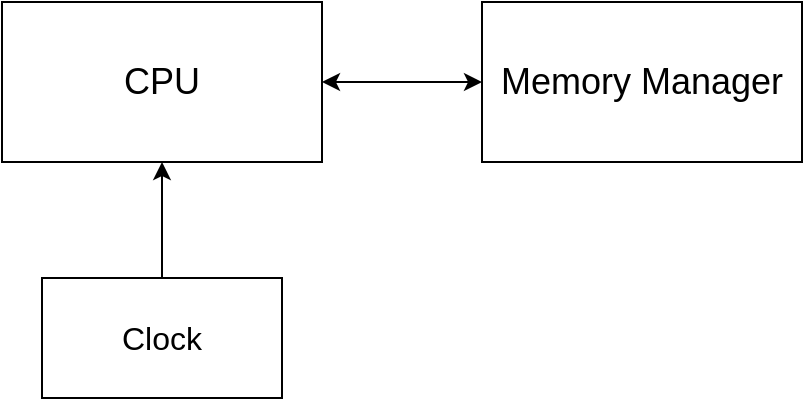 <mxfile version="22.0.2" type="device" pages="3">
  <diagram name="Full System" id="va_s9iIEaOchpqFUqrOk">
    <mxGraphModel dx="1434" dy="879" grid="0" gridSize="10" guides="1" tooltips="1" connect="1" arrows="1" fold="1" page="0" pageScale="1" pageWidth="827" pageHeight="1169" math="0" shadow="0">
      <root>
        <mxCell id="0" />
        <mxCell id="1" parent="0" />
        <UserObject label="&lt;font style=&quot;font-size: 18px;&quot;&gt;CPU&lt;/font&gt;" link="data:page/id,jiLnGrsGsBY2-GUnHAAy" id="p7OoKMkTxG_bL0jUOFh7-2">
          <mxCell style="rounded=0;whiteSpace=wrap;html=1;" parent="1" vertex="1">
            <mxGeometry y="160" width="160" height="80" as="geometry" />
          </mxCell>
        </UserObject>
        <UserObject label="&lt;font style=&quot;font-size: 18px;&quot;&gt;Memory Manager&lt;/font&gt;" link="data:page/id,wsjL0RNhyxBaZ1Djm75f" id="wdDXEH6roOm-xLfS0i3k-1">
          <mxCell style="rounded=0;whiteSpace=wrap;html=1;" parent="1" vertex="1">
            <mxGeometry x="240" y="160" width="160" height="80" as="geometry" />
          </mxCell>
        </UserObject>
        <mxCell id="m5O_9VKzh34u_yqj9oAP-2" style="edgeStyle=orthogonalEdgeStyle;rounded=0;orthogonalLoop=1;jettySize=auto;html=1;exitX=0.5;exitY=0;exitDx=0;exitDy=0;" parent="1" source="m5O_9VKzh34u_yqj9oAP-1" target="p7OoKMkTxG_bL0jUOFh7-2" edge="1">
          <mxGeometry relative="1" as="geometry" />
        </mxCell>
        <mxCell id="m5O_9VKzh34u_yqj9oAP-1" value="&lt;font size=&quot;3&quot;&gt;Clock&lt;br&gt;&lt;/font&gt;" style="rounded=0;whiteSpace=wrap;html=1;" parent="1" vertex="1">
          <mxGeometry x="20" y="298" width="120" height="60" as="geometry" />
        </mxCell>
        <mxCell id="C_Bs2tQBfYPgeg0iYPLI-1" value="" style="endArrow=classic;startArrow=classic;html=1;rounded=0;exitX=1;exitY=0.5;exitDx=0;exitDy=0;entryX=0;entryY=0.5;entryDx=0;entryDy=0;" parent="1" source="p7OoKMkTxG_bL0jUOFh7-2" target="wdDXEH6roOm-xLfS0i3k-1" edge="1">
          <mxGeometry width="50" height="50" relative="1" as="geometry">
            <mxPoint x="213" y="246" as="sourcePoint" />
            <mxPoint x="263" y="196" as="targetPoint" />
          </mxGeometry>
        </mxCell>
      </root>
    </mxGraphModel>
  </diagram>
  <diagram id="jiLnGrsGsBY2-GUnHAAy" name="CPU">
    <mxGraphModel dx="1434" dy="1279" grid="0" gridSize="10" guides="1" tooltips="1" connect="1" arrows="1" fold="1" page="0" pageScale="1" pageWidth="827" pageHeight="1169" math="0" shadow="0">
      <root>
        <mxCell id="0" />
        <mxCell id="1" parent="0" />
        <mxCell id="6t5gz1SmSLg3Di5WGlYL-1" value="&lt;font style=&quot;font-size: 18px;&quot;&gt;Register A&lt;/font&gt;" style="rounded=0;whiteSpace=wrap;html=1;" parent="1" vertex="1">
          <mxGeometry y="120" width="120" height="60" as="geometry" />
        </mxCell>
        <mxCell id="MIkv1AdTT_n2aZepPFWt-1" value="&lt;font style=&quot;font-size: 18px;&quot;&gt;Register F&lt;br&gt;&lt;/font&gt;" style="rounded=0;whiteSpace=wrap;html=1;" parent="1" vertex="1">
          <mxGeometry y="180" width="120" height="60" as="geometry" />
        </mxCell>
        <mxCell id="MIkv1AdTT_n2aZepPFWt-17" style="edgeStyle=orthogonalEdgeStyle;rounded=0;orthogonalLoop=1;jettySize=auto;html=1;exitX=1;exitY=0.5;exitDx=0;exitDy=0;entryX=0;entryY=0.25;entryDx=0;entryDy=0;" parent="1" source="MIkv1AdTT_n2aZepPFWt-2" target="MIkv1AdTT_n2aZepPFWt-8" edge="1">
          <mxGeometry relative="1" as="geometry" />
        </mxCell>
        <mxCell id="MIkv1AdTT_n2aZepPFWt-2" value="&lt;font style=&quot;font-size: 18px;&quot;&gt;Register B&lt;/font&gt;" style="rounded=0;whiteSpace=wrap;html=1;" parent="1" vertex="1">
          <mxGeometry y="240" width="120" height="60" as="geometry" />
        </mxCell>
        <mxCell id="MIkv1AdTT_n2aZepPFWt-16" style="edgeStyle=orthogonalEdgeStyle;rounded=0;orthogonalLoop=1;jettySize=auto;html=1;exitX=1;exitY=0.5;exitDx=0;exitDy=0;entryX=0;entryY=0.75;entryDx=0;entryDy=0;" parent="1" source="MIkv1AdTT_n2aZepPFWt-3" target="MIkv1AdTT_n2aZepPFWt-8" edge="1">
          <mxGeometry relative="1" as="geometry" />
        </mxCell>
        <mxCell id="MIkv1AdTT_n2aZepPFWt-3" value="&lt;font style=&quot;font-size: 18px;&quot;&gt;Register C&lt;/font&gt;" style="rounded=0;whiteSpace=wrap;html=1;" parent="1" vertex="1">
          <mxGeometry y="300" width="120" height="60" as="geometry" />
        </mxCell>
        <mxCell id="MIkv1AdTT_n2aZepPFWt-15" style="edgeStyle=orthogonalEdgeStyle;rounded=0;orthogonalLoop=1;jettySize=auto;html=1;exitX=1;exitY=0.5;exitDx=0;exitDy=0;entryX=0;entryY=0.25;entryDx=0;entryDy=0;" parent="1" source="MIkv1AdTT_n2aZepPFWt-4" target="MIkv1AdTT_n2aZepPFWt-9" edge="1">
          <mxGeometry relative="1" as="geometry" />
        </mxCell>
        <mxCell id="MIkv1AdTT_n2aZepPFWt-4" value="&lt;font style=&quot;font-size: 18px;&quot;&gt;Register D&lt;/font&gt;" style="rounded=0;whiteSpace=wrap;html=1;" parent="1" vertex="1">
          <mxGeometry y="360" width="120" height="60" as="geometry" />
        </mxCell>
        <mxCell id="MIkv1AdTT_n2aZepPFWt-14" style="edgeStyle=orthogonalEdgeStyle;rounded=0;orthogonalLoop=1;jettySize=auto;html=1;exitX=1;exitY=0.5;exitDx=0;exitDy=0;entryX=0;entryY=0.75;entryDx=0;entryDy=0;" parent="1" source="MIkv1AdTT_n2aZepPFWt-5" target="MIkv1AdTT_n2aZepPFWt-9" edge="1">
          <mxGeometry relative="1" as="geometry" />
        </mxCell>
        <mxCell id="MIkv1AdTT_n2aZepPFWt-5" value="&lt;font style=&quot;font-size: 18px;&quot;&gt;Register E&lt;/font&gt;" style="rounded=0;whiteSpace=wrap;html=1;" parent="1" vertex="1">
          <mxGeometry y="420" width="120" height="60" as="geometry" />
        </mxCell>
        <mxCell id="MIkv1AdTT_n2aZepPFWt-12" style="edgeStyle=orthogonalEdgeStyle;rounded=0;orthogonalLoop=1;jettySize=auto;html=1;exitX=1;exitY=0.5;exitDx=0;exitDy=0;entryX=0;entryY=0.25;entryDx=0;entryDy=0;" parent="1" source="MIkv1AdTT_n2aZepPFWt-6" target="MIkv1AdTT_n2aZepPFWt-10" edge="1">
          <mxGeometry relative="1" as="geometry" />
        </mxCell>
        <mxCell id="MIkv1AdTT_n2aZepPFWt-6" value="&lt;font style=&quot;font-size: 18px;&quot;&gt;Register H&lt;/font&gt;" style="rounded=0;whiteSpace=wrap;html=1;" parent="1" vertex="1">
          <mxGeometry y="480" width="120" height="60" as="geometry" />
        </mxCell>
        <mxCell id="MIkv1AdTT_n2aZepPFWt-8" value="&lt;font style=&quot;font-size: 18px;&quot;&gt;Register BC&lt;/font&gt;" style="rounded=0;whiteSpace=wrap;html=1;" parent="1" vertex="1">
          <mxGeometry x="160" y="240" width="120" height="120" as="geometry" />
        </mxCell>
        <mxCell id="MIkv1AdTT_n2aZepPFWt-9" value="&lt;font style=&quot;font-size: 18px;&quot;&gt;Register DE&lt;br&gt;&lt;/font&gt;" style="rounded=0;whiteSpace=wrap;html=1;" parent="1" vertex="1">
          <mxGeometry x="160" y="360" width="120" height="120" as="geometry" />
        </mxCell>
        <mxCell id="MIkv1AdTT_n2aZepPFWt-10" value="&lt;font style=&quot;font-size: 18px;&quot;&gt;Register HL&lt;br&gt;&lt;/font&gt;" style="rounded=0;whiteSpace=wrap;html=1;" parent="1" vertex="1">
          <mxGeometry x="160" y="480" width="120" height="120" as="geometry" />
        </mxCell>
        <mxCell id="MIkv1AdTT_n2aZepPFWt-13" style="edgeStyle=orthogonalEdgeStyle;rounded=0;orthogonalLoop=1;jettySize=auto;html=1;exitX=1;exitY=0.5;exitDx=0;exitDy=0;entryX=0;entryY=0.75;entryDx=0;entryDy=0;" parent="1" source="MIkv1AdTT_n2aZepPFWt-11" target="MIkv1AdTT_n2aZepPFWt-10" edge="1">
          <mxGeometry relative="1" as="geometry" />
        </mxCell>
        <mxCell id="MIkv1AdTT_n2aZepPFWt-11" value="&lt;font style=&quot;font-size: 18px;&quot;&gt;Register L&lt;br&gt;&lt;/font&gt;" style="rounded=0;whiteSpace=wrap;html=1;" parent="1" vertex="1">
          <mxGeometry y="540" width="120" height="60" as="geometry" />
        </mxCell>
        <mxCell id="MIkv1AdTT_n2aZepPFWt-20" value="&lt;font style=&quot;font-size: 18px;&quot;&gt;Register IX&lt;br&gt;&lt;/font&gt;" style="rounded=0;whiteSpace=wrap;html=1;" parent="1" vertex="1">
          <mxGeometry x="160" y="640" width="120" height="120" as="geometry" />
        </mxCell>
        <mxCell id="MIkv1AdTT_n2aZepPFWt-21" value="&lt;font style=&quot;font-size: 18px;&quot;&gt;Register IY&lt;br&gt;&lt;/font&gt;" style="rounded=0;whiteSpace=wrap;html=1;" parent="1" vertex="1">
          <mxGeometry x="160" y="800" width="120" height="120" as="geometry" />
        </mxCell>
        <mxCell id="MIkv1AdTT_n2aZepPFWt-22" value="&lt;font style=&quot;font-size: 18px;&quot;&gt;Register I&lt;br&gt;&lt;/font&gt;" style="rounded=0;whiteSpace=wrap;html=1;" parent="1" vertex="1">
          <mxGeometry y="640" width="120" height="60" as="geometry" />
        </mxCell>
        <mxCell id="MIkv1AdTT_n2aZepPFWt-23" value="&lt;font style=&quot;font-size: 18px;&quot;&gt;Register R&lt;br&gt;&lt;/font&gt;" style="rounded=0;whiteSpace=wrap;html=1;" parent="1" vertex="1">
          <mxGeometry y="700" width="120" height="60" as="geometry" />
        </mxCell>
        <mxCell id="MIkv1AdTT_n2aZepPFWt-24" value="&lt;font style=&quot;font-size: 18px;&quot;&gt;Register SP&lt;br&gt;&lt;/font&gt;" style="rounded=0;whiteSpace=wrap;html=1;" parent="1" vertex="1">
          <mxGeometry x="160" y="-40" width="120" height="120" as="geometry" />
        </mxCell>
        <mxCell id="MIkv1AdTT_n2aZepPFWt-25" value="&lt;font style=&quot;font-size: 18px;&quot;&gt;Register PC&lt;br&gt;&lt;/font&gt;" style="rounded=0;whiteSpace=wrap;html=1;" parent="1" vertex="1">
          <mxGeometry x="160" y="-160" width="120" height="120" as="geometry" />
        </mxCell>
        <mxCell id="MIkv1AdTT_n2aZepPFWt-27" value="&lt;font style=&quot;font-size: 18px;&quot;&gt;Register A&#39;&lt;/font&gt;" style="rounded=0;whiteSpace=wrap;html=1;" parent="1" vertex="1">
          <mxGeometry x="710" y="120" width="120" height="60" as="geometry" />
        </mxCell>
        <mxCell id="MIkv1AdTT_n2aZepPFWt-29" value="&lt;font style=&quot;font-size: 18px;&quot;&gt;Register F&#39;&lt;br&gt;&lt;/font&gt;" style="rounded=0;whiteSpace=wrap;html=1;" parent="1" vertex="1">
          <mxGeometry x="710" y="180" width="120" height="60" as="geometry" />
        </mxCell>
        <mxCell id="MIkv1AdTT_n2aZepPFWt-51" style="edgeStyle=orthogonalEdgeStyle;rounded=0;orthogonalLoop=1;jettySize=auto;html=1;exitX=0;exitY=0.5;exitDx=0;exitDy=0;entryX=1;entryY=0.25;entryDx=0;entryDy=0;" parent="1" source="MIkv1AdTT_n2aZepPFWt-31" target="MIkv1AdTT_n2aZepPFWt-41" edge="1">
          <mxGeometry relative="1" as="geometry" />
        </mxCell>
        <mxCell id="MIkv1AdTT_n2aZepPFWt-31" value="&lt;font style=&quot;font-size: 18px;&quot;&gt;Register B&#39;&lt;/font&gt;" style="rounded=0;whiteSpace=wrap;html=1;" parent="1" vertex="1">
          <mxGeometry x="710" y="240" width="120" height="60" as="geometry" />
        </mxCell>
        <mxCell id="MIkv1AdTT_n2aZepPFWt-50" style="edgeStyle=orthogonalEdgeStyle;rounded=0;orthogonalLoop=1;jettySize=auto;html=1;exitX=0;exitY=0.5;exitDx=0;exitDy=0;entryX=1;entryY=0.75;entryDx=0;entryDy=0;" parent="1" source="MIkv1AdTT_n2aZepPFWt-33" target="MIkv1AdTT_n2aZepPFWt-41" edge="1">
          <mxGeometry relative="1" as="geometry" />
        </mxCell>
        <mxCell id="MIkv1AdTT_n2aZepPFWt-33" value="&lt;font style=&quot;font-size: 18px;&quot;&gt;Register C&#39;&lt;/font&gt;" style="rounded=0;whiteSpace=wrap;html=1;" parent="1" vertex="1">
          <mxGeometry x="710" y="300" width="120" height="60" as="geometry" />
        </mxCell>
        <mxCell id="MIkv1AdTT_n2aZepPFWt-49" style="edgeStyle=orthogonalEdgeStyle;rounded=0;orthogonalLoop=1;jettySize=auto;html=1;exitX=0;exitY=0.5;exitDx=0;exitDy=0;entryX=1;entryY=0.25;entryDx=0;entryDy=0;" parent="1" source="MIkv1AdTT_n2aZepPFWt-35" target="MIkv1AdTT_n2aZepPFWt-42" edge="1">
          <mxGeometry relative="1" as="geometry" />
        </mxCell>
        <mxCell id="MIkv1AdTT_n2aZepPFWt-35" value="&lt;font style=&quot;font-size: 18px;&quot;&gt;Register D&#39;&lt;/font&gt;" style="rounded=0;whiteSpace=wrap;html=1;" parent="1" vertex="1">
          <mxGeometry x="710" y="360" width="120" height="60" as="geometry" />
        </mxCell>
        <mxCell id="MIkv1AdTT_n2aZepPFWt-48" style="edgeStyle=orthogonalEdgeStyle;rounded=0;orthogonalLoop=1;jettySize=auto;html=1;exitX=0;exitY=0.5;exitDx=0;exitDy=0;entryX=1;entryY=0.75;entryDx=0;entryDy=0;" parent="1" source="MIkv1AdTT_n2aZepPFWt-37" target="MIkv1AdTT_n2aZepPFWt-42" edge="1">
          <mxGeometry relative="1" as="geometry" />
        </mxCell>
        <mxCell id="MIkv1AdTT_n2aZepPFWt-37" value="&lt;font style=&quot;font-size: 18px;&quot;&gt;Register E&#39;&lt;/font&gt;" style="rounded=0;whiteSpace=wrap;html=1;" parent="1" vertex="1">
          <mxGeometry x="710" y="420" width="120" height="60" as="geometry" />
        </mxCell>
        <mxCell id="MIkv1AdTT_n2aZepPFWt-47" style="edgeStyle=orthogonalEdgeStyle;rounded=0;orthogonalLoop=1;jettySize=auto;html=1;exitX=0;exitY=0.5;exitDx=0;exitDy=0;entryX=1;entryY=0.25;entryDx=0;entryDy=0;" parent="1" source="MIkv1AdTT_n2aZepPFWt-39" target="MIkv1AdTT_n2aZepPFWt-43" edge="1">
          <mxGeometry relative="1" as="geometry" />
        </mxCell>
        <mxCell id="MIkv1AdTT_n2aZepPFWt-39" value="&lt;font style=&quot;font-size: 18px;&quot;&gt;Register H&#39;&lt;/font&gt;" style="rounded=0;whiteSpace=wrap;html=1;" parent="1" vertex="1">
          <mxGeometry x="710" y="480" width="120" height="60" as="geometry" />
        </mxCell>
        <mxCell id="MIkv1AdTT_n2aZepPFWt-41" value="&lt;font style=&quot;font-size: 18px;&quot;&gt;Register BC&#39;&lt;/font&gt;" style="rounded=0;whiteSpace=wrap;html=1;" parent="1" vertex="1">
          <mxGeometry x="560" y="240" width="120" height="120" as="geometry" />
        </mxCell>
        <mxCell id="MIkv1AdTT_n2aZepPFWt-42" value="&lt;font style=&quot;font-size: 18px;&quot;&gt;Register DE&#39;&lt;br&gt;&lt;/font&gt;" style="rounded=0;whiteSpace=wrap;html=1;" parent="1" vertex="1">
          <mxGeometry x="560" y="360" width="120" height="120" as="geometry" />
        </mxCell>
        <mxCell id="MIkv1AdTT_n2aZepPFWt-43" value="&lt;font style=&quot;font-size: 18px;&quot;&gt;Register HL&#39;&lt;br&gt;&lt;/font&gt;" style="rounded=0;whiteSpace=wrap;html=1;" parent="1" vertex="1">
          <mxGeometry x="560" y="480" width="120" height="120" as="geometry" />
        </mxCell>
        <mxCell id="MIkv1AdTT_n2aZepPFWt-46" style="edgeStyle=orthogonalEdgeStyle;rounded=0;orthogonalLoop=1;jettySize=auto;html=1;exitX=0;exitY=0.5;exitDx=0;exitDy=0;entryX=1;entryY=0.75;entryDx=0;entryDy=0;" parent="1" source="MIkv1AdTT_n2aZepPFWt-45" target="MIkv1AdTT_n2aZepPFWt-43" edge="1">
          <mxGeometry relative="1" as="geometry" />
        </mxCell>
        <mxCell id="MIkv1AdTT_n2aZepPFWt-45" value="&lt;font style=&quot;font-size: 18px;&quot;&gt;Register L&#39;&lt;br&gt;&lt;/font&gt;" style="rounded=0;whiteSpace=wrap;html=1;" parent="1" vertex="1">
          <mxGeometry x="710" y="540" width="120" height="60" as="geometry" />
        </mxCell>
      </root>
    </mxGraphModel>
  </diagram>
  <diagram id="wsjL0RNhyxBaZ1Djm75f" name="Memory Manager">
    <mxGraphModel dx="1434" dy="1279" grid="1" gridSize="10" guides="1" tooltips="1" connect="1" arrows="1" fold="1" page="0" pageScale="1" pageWidth="827" pageHeight="1169" math="0" shadow="0">
      <root>
        <mxCell id="0" />
        <mxCell id="1" parent="0" />
        <mxCell id="mZPPQ0qyflL2fXdQo7t3-27" style="edgeStyle=orthogonalEdgeStyle;rounded=0;orthogonalLoop=1;jettySize=auto;html=1;exitX=1;exitY=0.25;exitDx=0;exitDy=0;entryX=0;entryY=0.5;entryDx=0;entryDy=0;" parent="1" source="mZPPQ0qyflL2fXdQo7t3-1" target="mZPPQ0qyflL2fXdQo7t3-2" edge="1">
          <mxGeometry relative="1" as="geometry" />
        </mxCell>
        <mxCell id="mZPPQ0qyflL2fXdQo7t3-28" style="edgeStyle=orthogonalEdgeStyle;rounded=0;orthogonalLoop=1;jettySize=auto;html=1;exitX=1;exitY=0.75;exitDx=0;exitDy=0;entryX=0;entryY=0.5;entryDx=0;entryDy=0;" parent="1" source="mZPPQ0qyflL2fXdQo7t3-1" target="mZPPQ0qyflL2fXdQo7t3-3" edge="1">
          <mxGeometry relative="1" as="geometry" />
        </mxCell>
        <mxCell id="mZPPQ0qyflL2fXdQo7t3-1" value="&lt;font style=&quot;font-size: 18px;&quot;&gt;Memory Manager&lt;/font&gt;" style="whiteSpace=wrap;html=1;aspect=fixed;" parent="1" vertex="1">
          <mxGeometry x="40" y="80" width="200" height="200" as="geometry" />
        </mxCell>
        <mxCell id="mZPPQ0qyflL2fXdQo7t3-29" style="edgeStyle=orthogonalEdgeStyle;rounded=0;orthogonalLoop=1;jettySize=auto;html=1;exitX=1;exitY=0.5;exitDx=0;exitDy=0;entryX=0;entryY=0.5;entryDx=0;entryDy=0;" parent="1" source="mZPPQ0qyflL2fXdQo7t3-2" target="mZPPQ0qyflL2fXdQo7t3-12" edge="1">
          <mxGeometry relative="1" as="geometry" />
        </mxCell>
        <mxCell id="mZPPQ0qyflL2fXdQo7t3-2" value="&lt;span style=&quot;font-size: 18px;&quot;&gt;ROM (1kb)&lt;/span&gt;" style="rounded=1;whiteSpace=wrap;html=1;" parent="1" vertex="1">
          <mxGeometry x="370" y="80" width="120" height="60" as="geometry" />
        </mxCell>
        <mxCell id="mZPPQ0qyflL2fXdQo7t3-32" style="edgeStyle=orthogonalEdgeStyle;rounded=0;orthogonalLoop=1;jettySize=auto;html=1;exitX=1;exitY=0.5;exitDx=0;exitDy=0;entryX=0;entryY=0.5;entryDx=0;entryDy=0;" parent="1" source="mZPPQ0qyflL2fXdQo7t3-3" target="mZPPQ0qyflL2fXdQo7t3-24" edge="1">
          <mxGeometry relative="1" as="geometry">
            <mxPoint x="590" y="280" as="targetPoint" />
          </mxGeometry>
        </mxCell>
        <mxCell id="mZPPQ0qyflL2fXdQo7t3-3" value="&lt;span style=&quot;font-size: 18px;&quot;&gt;RAM (256b)&lt;br&gt;&lt;/span&gt;" style="rounded=1;whiteSpace=wrap;html=1;" parent="1" vertex="1">
          <mxGeometry x="370" y="140" width="120" height="60" as="geometry" />
        </mxCell>
        <mxCell id="mZPPQ0qyflL2fXdQo7t3-6" value="&lt;font style=&quot;font-size: 18px;&quot;&gt;0x0000&lt;br&gt;&lt;/font&gt;" style="text;html=1;strokeColor=none;fillColor=none;align=center;verticalAlign=middle;whiteSpace=wrap;rounded=0;" parent="1" vertex="1">
          <mxGeometry x="180" y="110" width="60" height="40" as="geometry" />
        </mxCell>
        <mxCell id="mZPPQ0qyflL2fXdQo7t3-7" value="&lt;font style=&quot;font-size: 18px;&quot;&gt;0x8000&lt;br&gt;&lt;/font&gt;" style="text;html=1;strokeColor=none;fillColor=none;align=center;verticalAlign=middle;whiteSpace=wrap;rounded=0;" parent="1" vertex="1">
          <mxGeometry x="180" y="210" width="60" height="40" as="geometry" />
        </mxCell>
        <mxCell id="mZPPQ0qyflL2fXdQo7t3-11" style="edgeStyle=orthogonalEdgeStyle;rounded=0;orthogonalLoop=1;jettySize=auto;html=1;exitX=0.5;exitY=1;exitDx=0;exitDy=0;" parent="1" edge="1">
          <mxGeometry relative="1" as="geometry">
            <mxPoint x="740" y="330" as="sourcePoint" />
            <mxPoint x="740" y="330" as="targetPoint" />
          </mxGeometry>
        </mxCell>
        <mxCell id="mZPPQ0qyflL2fXdQo7t3-12" value="&lt;font style=&quot;font-size: 18px;&quot;&gt;1KB&lt;br&gt;&lt;/font&gt;" style="rounded=0;whiteSpace=wrap;html=1;" parent="1" vertex="1">
          <mxGeometry x="680" y="-30" width="120" height="60" as="geometry" />
        </mxCell>
        <mxCell id="mZPPQ0qyflL2fXdQo7t3-14" value="&lt;font style=&quot;font-size: 18px;&quot;&gt;0x00&lt;/font&gt;" style="text;html=1;strokeColor=none;fillColor=none;align=center;verticalAlign=middle;whiteSpace=wrap;rounded=0;" parent="1" vertex="1">
          <mxGeometry x="610" y="-50" width="60" height="40" as="geometry" />
        </mxCell>
        <mxCell id="mZPPQ0qyflL2fXdQo7t3-15" value="&lt;font style=&quot;font-size: 18px;&quot;&gt;0xFFFF&lt;/font&gt;" style="text;html=1;strokeColor=none;fillColor=none;align=center;verticalAlign=middle;whiteSpace=wrap;rounded=0;" parent="1" vertex="1">
          <mxGeometry x="610" y="370" width="60" height="40" as="geometry" />
        </mxCell>
        <mxCell id="mZPPQ0qyflL2fXdQo7t3-21" value="&lt;font style=&quot;font-size: 18px;&quot;&gt;1KB&lt;br&gt;&lt;/font&gt;" style="rounded=0;whiteSpace=wrap;html=1;" parent="1" vertex="1">
          <mxGeometry x="680" y="30" width="120" height="60" as="geometry" />
        </mxCell>
        <mxCell id="mZPPQ0qyflL2fXdQo7t3-22" value="&lt;font style=&quot;font-size: 18px;&quot;&gt;1KB&lt;br&gt;&lt;/font&gt;" style="rounded=0;whiteSpace=wrap;html=1;" parent="1" vertex="1">
          <mxGeometry x="680" y="90" width="120" height="60" as="geometry" />
        </mxCell>
        <mxCell id="mZPPQ0qyflL2fXdQo7t3-23" value="&lt;font style=&quot;font-size: 18px;&quot;&gt;...&lt;br&gt;&lt;/font&gt;" style="rounded=0;whiteSpace=wrap;html=1;" parent="1" vertex="1">
          <mxGeometry x="680" y="150" width="120" height="60" as="geometry" />
        </mxCell>
        <mxCell id="mZPPQ0qyflL2fXdQo7t3-24" value="&lt;font style=&quot;font-size: 18px;&quot;&gt;256&lt;br&gt;&lt;/font&gt;" style="rounded=0;whiteSpace=wrap;html=1;" parent="1" vertex="1">
          <mxGeometry x="680" y="210" width="120" height="30" as="geometry" />
        </mxCell>
        <mxCell id="mZPPQ0qyflL2fXdQo7t3-25" value="&lt;font style=&quot;font-size: 18px;&quot;&gt;...&lt;br&gt;&lt;/font&gt;" style="rounded=0;whiteSpace=wrap;html=1;" parent="1" vertex="1">
          <mxGeometry x="680" y="240" width="120" height="90" as="geometry" />
        </mxCell>
        <mxCell id="mZPPQ0qyflL2fXdQo7t3-26" value="&lt;font style=&quot;font-size: 18px;&quot;&gt;1KB&lt;br&gt;&lt;/font&gt;" style="rounded=0;whiteSpace=wrap;html=1;" parent="1" vertex="1">
          <mxGeometry x="680" y="330" width="120" height="60" as="geometry" />
        </mxCell>
        <mxCell id="mZPPQ0qyflL2fXdQo7t3-31" value="&lt;font style=&quot;font-size: 18px;&quot;&gt;0x8000&lt;/font&gt;" style="text;html=1;strokeColor=none;fillColor=none;align=center;verticalAlign=middle;whiteSpace=wrap;rounded=0;" parent="1" vertex="1">
          <mxGeometry x="620" y="190" width="60" height="40" as="geometry" />
        </mxCell>
      </root>
    </mxGraphModel>
  </diagram>
</mxfile>
